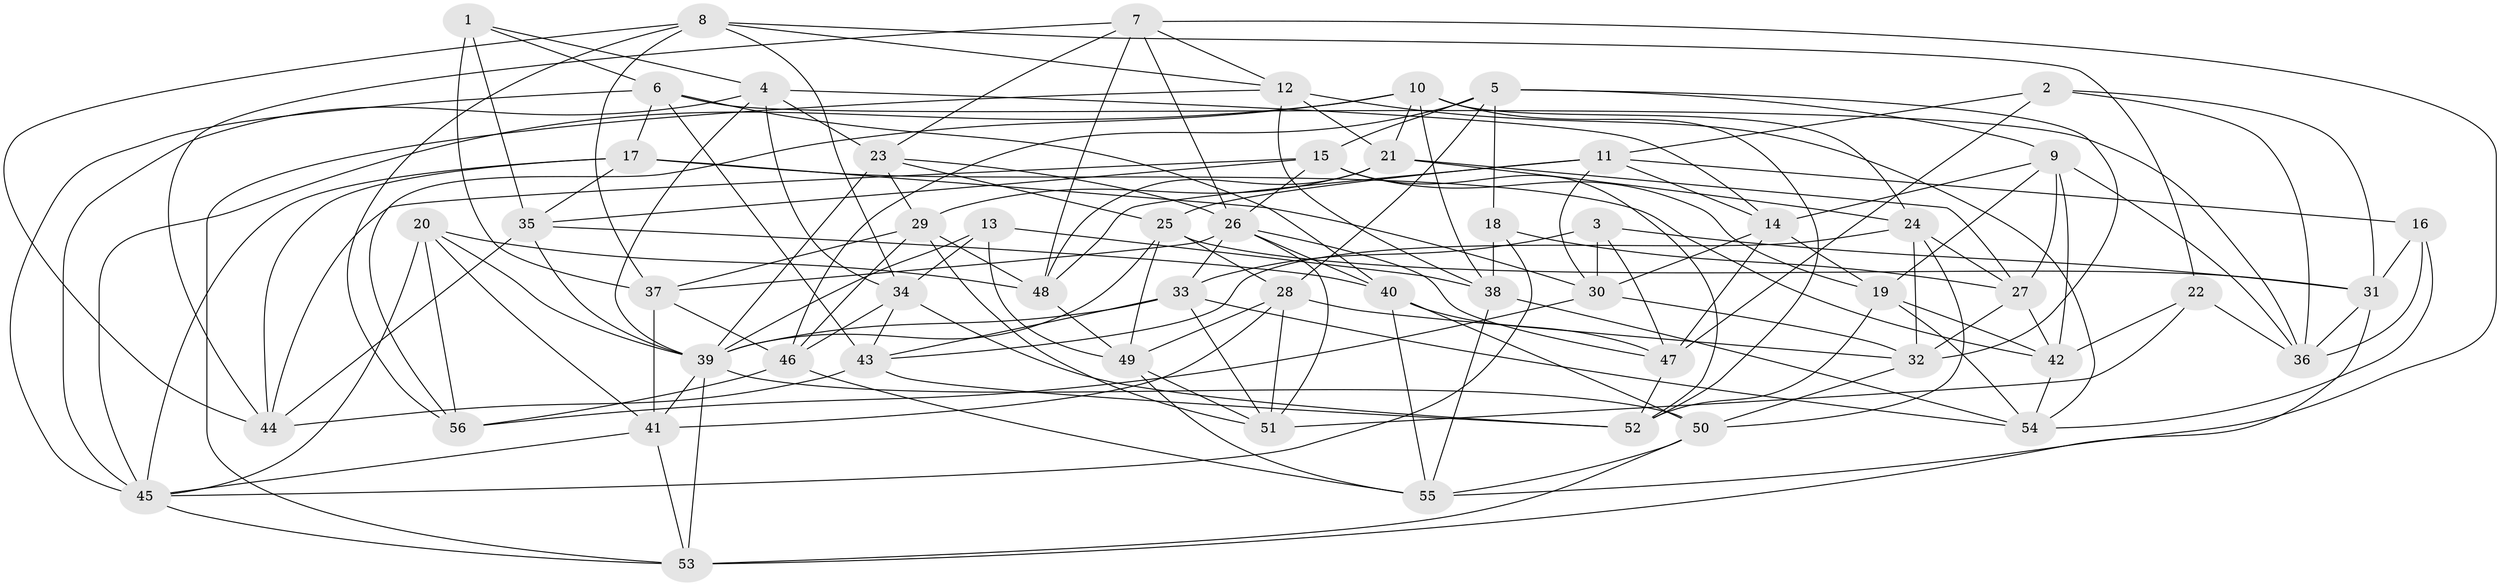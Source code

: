 // original degree distribution, {4: 1.0}
// Generated by graph-tools (version 1.1) at 2025/50/03/09/25 03:50:48]
// undirected, 56 vertices, 164 edges
graph export_dot {
graph [start="1"]
  node [color=gray90,style=filled];
  1;
  2;
  3;
  4;
  5;
  6;
  7;
  8;
  9;
  10;
  11;
  12;
  13;
  14;
  15;
  16;
  17;
  18;
  19;
  20;
  21;
  22;
  23;
  24;
  25;
  26;
  27;
  28;
  29;
  30;
  31;
  32;
  33;
  34;
  35;
  36;
  37;
  38;
  39;
  40;
  41;
  42;
  43;
  44;
  45;
  46;
  47;
  48;
  49;
  50;
  51;
  52;
  53;
  54;
  55;
  56;
  1 -- 4 [weight=1.0];
  1 -- 6 [weight=1.0];
  1 -- 35 [weight=1.0];
  1 -- 37 [weight=1.0];
  2 -- 11 [weight=1.0];
  2 -- 31 [weight=1.0];
  2 -- 36 [weight=1.0];
  2 -- 47 [weight=1.0];
  3 -- 30 [weight=1.0];
  3 -- 31 [weight=1.0];
  3 -- 33 [weight=1.0];
  3 -- 47 [weight=1.0];
  4 -- 14 [weight=1.0];
  4 -- 23 [weight=1.0];
  4 -- 34 [weight=1.0];
  4 -- 39 [weight=1.0];
  4 -- 45 [weight=1.0];
  5 -- 9 [weight=1.0];
  5 -- 15 [weight=1.0];
  5 -- 18 [weight=1.0];
  5 -- 28 [weight=1.0];
  5 -- 32 [weight=1.0];
  5 -- 46 [weight=1.0];
  6 -- 17 [weight=1.0];
  6 -- 36 [weight=1.0];
  6 -- 40 [weight=1.0];
  6 -- 43 [weight=1.0];
  6 -- 45 [weight=1.0];
  7 -- 12 [weight=1.0];
  7 -- 23 [weight=1.0];
  7 -- 26 [weight=1.0];
  7 -- 44 [weight=1.0];
  7 -- 48 [weight=1.0];
  7 -- 55 [weight=1.0];
  8 -- 12 [weight=1.0];
  8 -- 22 [weight=1.0];
  8 -- 34 [weight=1.0];
  8 -- 37 [weight=1.0];
  8 -- 44 [weight=1.0];
  8 -- 56 [weight=1.0];
  9 -- 14 [weight=1.0];
  9 -- 19 [weight=1.0];
  9 -- 27 [weight=1.0];
  9 -- 36 [weight=1.0];
  9 -- 42 [weight=1.0];
  10 -- 21 [weight=1.0];
  10 -- 24 [weight=1.0];
  10 -- 38 [weight=1.0];
  10 -- 45 [weight=1.0];
  10 -- 52 [weight=1.0];
  10 -- 56 [weight=1.0];
  11 -- 14 [weight=1.0];
  11 -- 16 [weight=1.0];
  11 -- 25 [weight=1.0];
  11 -- 30 [weight=1.0];
  11 -- 48 [weight=1.0];
  12 -- 21 [weight=1.0];
  12 -- 38 [weight=1.0];
  12 -- 53 [weight=1.0];
  12 -- 54 [weight=1.0];
  13 -- 34 [weight=1.0];
  13 -- 38 [weight=1.0];
  13 -- 39 [weight=1.0];
  13 -- 49 [weight=1.0];
  14 -- 19 [weight=1.0];
  14 -- 30 [weight=1.0];
  14 -- 47 [weight=1.0];
  15 -- 19 [weight=1.0];
  15 -- 26 [weight=1.0];
  15 -- 35 [weight=1.0];
  15 -- 44 [weight=1.0];
  15 -- 52 [weight=1.0];
  16 -- 31 [weight=1.0];
  16 -- 36 [weight=1.0];
  16 -- 54 [weight=1.0];
  17 -- 30 [weight=1.0];
  17 -- 35 [weight=1.0];
  17 -- 42 [weight=1.0];
  17 -- 44 [weight=1.0];
  17 -- 45 [weight=1.0];
  18 -- 27 [weight=1.0];
  18 -- 38 [weight=1.0];
  18 -- 45 [weight=1.0];
  19 -- 42 [weight=1.0];
  19 -- 52 [weight=1.0];
  19 -- 54 [weight=1.0];
  20 -- 39 [weight=1.0];
  20 -- 41 [weight=1.0];
  20 -- 45 [weight=1.0];
  20 -- 48 [weight=1.0];
  20 -- 56 [weight=2.0];
  21 -- 24 [weight=1.0];
  21 -- 27 [weight=1.0];
  21 -- 29 [weight=1.0];
  21 -- 48 [weight=1.0];
  22 -- 36 [weight=1.0];
  22 -- 42 [weight=1.0];
  22 -- 51 [weight=1.0];
  23 -- 25 [weight=1.0];
  23 -- 26 [weight=1.0];
  23 -- 29 [weight=1.0];
  23 -- 39 [weight=1.0];
  24 -- 27 [weight=1.0];
  24 -- 32 [weight=1.0];
  24 -- 43 [weight=1.0];
  24 -- 50 [weight=1.0];
  25 -- 28 [weight=1.0];
  25 -- 31 [weight=1.0];
  25 -- 39 [weight=1.0];
  25 -- 49 [weight=1.0];
  26 -- 33 [weight=1.0];
  26 -- 37 [weight=1.0];
  26 -- 40 [weight=1.0];
  26 -- 47 [weight=1.0];
  26 -- 51 [weight=1.0];
  27 -- 32 [weight=1.0];
  27 -- 42 [weight=1.0];
  28 -- 32 [weight=1.0];
  28 -- 41 [weight=1.0];
  28 -- 49 [weight=1.0];
  28 -- 51 [weight=1.0];
  29 -- 37 [weight=1.0];
  29 -- 46 [weight=1.0];
  29 -- 48 [weight=1.0];
  29 -- 51 [weight=1.0];
  30 -- 32 [weight=1.0];
  30 -- 56 [weight=1.0];
  31 -- 36 [weight=1.0];
  31 -- 53 [weight=1.0];
  32 -- 50 [weight=1.0];
  33 -- 39 [weight=1.0];
  33 -- 43 [weight=1.0];
  33 -- 51 [weight=1.0];
  33 -- 54 [weight=1.0];
  34 -- 43 [weight=1.0];
  34 -- 46 [weight=1.0];
  34 -- 52 [weight=1.0];
  35 -- 39 [weight=1.0];
  35 -- 40 [weight=1.0];
  35 -- 44 [weight=1.0];
  37 -- 41 [weight=1.0];
  37 -- 46 [weight=1.0];
  38 -- 54 [weight=1.0];
  38 -- 55 [weight=1.0];
  39 -- 41 [weight=1.0];
  39 -- 50 [weight=1.0];
  39 -- 53 [weight=1.0];
  40 -- 47 [weight=1.0];
  40 -- 50 [weight=1.0];
  40 -- 55 [weight=1.0];
  41 -- 45 [weight=1.0];
  41 -- 53 [weight=1.0];
  42 -- 54 [weight=1.0];
  43 -- 44 [weight=1.0];
  43 -- 52 [weight=1.0];
  45 -- 53 [weight=1.0];
  46 -- 55 [weight=1.0];
  46 -- 56 [weight=1.0];
  47 -- 52 [weight=1.0];
  48 -- 49 [weight=1.0];
  49 -- 51 [weight=1.0];
  49 -- 55 [weight=1.0];
  50 -- 53 [weight=1.0];
  50 -- 55 [weight=1.0];
}
